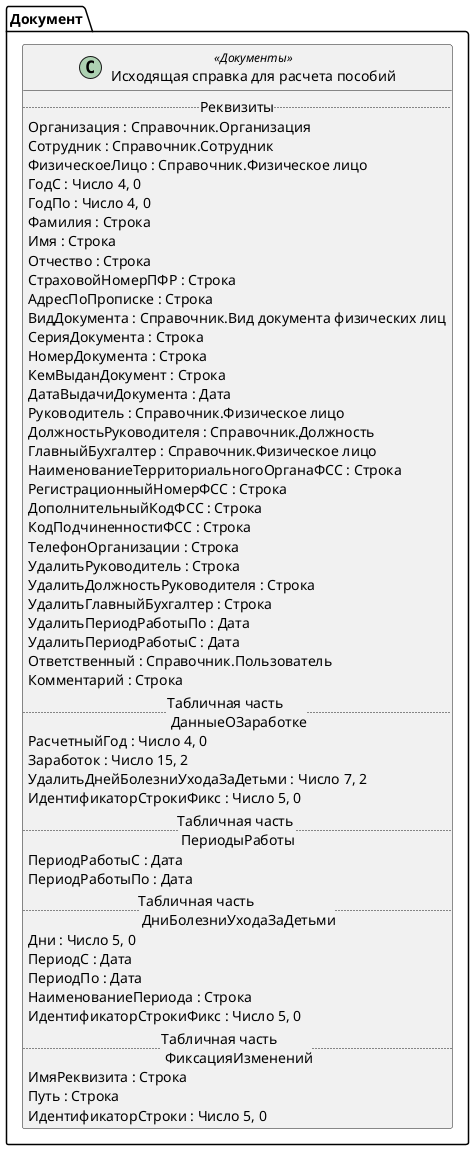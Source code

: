 ﻿@startuml ИсходящаяСправкаОЗаработкеДляРасчетаПособий
'!include templates.wsd
'..\include templates.wsd
class Документ.ИсходящаяСправкаОЗаработкеДляРасчетаПособий as "Исходящая справка для расчета пособий" <<Документы>>
{
..Реквизиты..
Организация : Справочник.Организация
Сотрудник : Справочник.Сотрудник
ФизическоеЛицо : Справочник.Физическое лицо
ГодС : Число 4, 0
ГодПо : Число 4, 0
Фамилия : Строка
Имя : Строка
Отчество : Строка
СтраховойНомерПФР : Строка
АдресПоПрописке : Строка
ВидДокумента : Справочник.Вид документа физических лиц
СерияДокумента : Строка
НомерДокумента : Строка
КемВыданДокумент : Строка
ДатаВыдачиДокумента : Дата
Руководитель : Справочник.Физическое лицо
ДолжностьРуководителя : Справочник.Должность
ГлавныйБухгалтер : Справочник.Физическое лицо
НаименованиеТерриториальногоОрганаФСС : Строка
РегистрационныйНомерФСС : Строка
ДополнительныйКодФСС : Строка
КодПодчиненностиФСС : Строка
ТелефонОрганизации : Строка
УдалитьРуководитель : Строка
УдалитьДолжностьРуководителя : Строка
УдалитьГлавныйБухгалтер : Строка
УдалитьПериодРаботыПо : Дата
УдалитьПериодРаботыС : Дата
Ответственный : Справочник.Пользователь
Комментарий : Строка
..Табличная часть \n ДанныеОЗаработке..
РасчетныйГод : Число 4, 0
Заработок : Число 15, 2
УдалитьДнейБолезниУходаЗаДетьми : Число 7, 2
ИдентификаторСтрокиФикс : Число 5, 0
..Табличная часть \n ПериодыРаботы..
ПериодРаботыС : Дата
ПериодРаботыПо : Дата
..Табличная часть \n ДниБолезниУходаЗаДетьми..
Дни : Число 5, 0
ПериодС : Дата
ПериодПо : Дата
НаименованиеПериода : Строка
ИдентификаторСтрокиФикс : Число 5, 0
..Табличная часть \n ФиксацияИзменений..
ИмяРеквизита : Строка
Путь : Строка
ИдентификаторСтроки : Число 5, 0
}
@enduml
